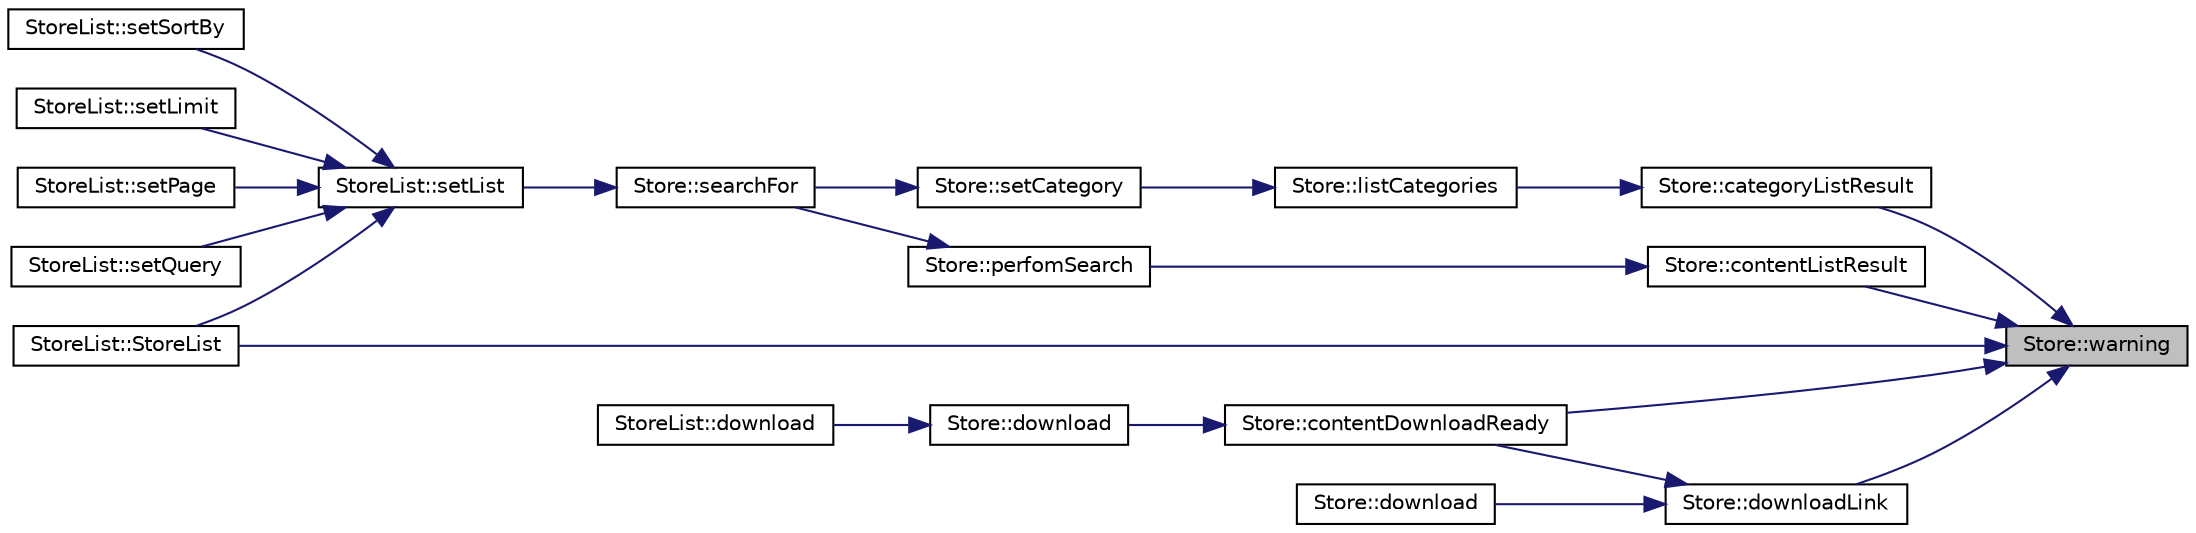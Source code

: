 digraph "Store::warning"
{
 // INTERACTIVE_SVG=YES
 // LATEX_PDF_SIZE
  edge [fontname="Helvetica",fontsize="10",labelfontname="Helvetica",labelfontsize="10"];
  node [fontname="Helvetica",fontsize="10",shape=record];
  rankdir="RL";
  Node190 [label="Store::warning",height=0.2,width=0.4,color="black", fillcolor="grey75", style="filled", fontcolor="black",tooltip=" "];
  Node190 -> Node191 [dir="back",color="midnightblue",fontsize="10",style="solid",fontname="Helvetica"];
  Node191 [label="Store::categoryListResult",height=0.2,width=0.4,color="black", fillcolor="white", style="filled",URL="$class_store.html#a715d8d3bdf4d43a915ae8e9c9bd166fe",tooltip=" "];
  Node191 -> Node192 [dir="back",color="midnightblue",fontsize="10",style="solid",fontname="Helvetica"];
  Node192 [label="Store::listCategories",height=0.2,width=0.4,color="black", fillcolor="white", style="filled",URL="$class_store.html#af310978a22b527f740f87ea21efced44",tooltip=" "];
  Node192 -> Node193 [dir="back",color="midnightblue",fontsize="10",style="solid",fontname="Helvetica"];
  Node193 [label="Store::setCategory",height=0.2,width=0.4,color="black", fillcolor="white", style="filled",URL="$class_store.html#a13aac2720d700030da955510bbac91a5",tooltip=" "];
  Node193 -> Node194 [dir="back",color="midnightblue",fontsize="10",style="solid",fontname="Helvetica"];
  Node194 [label="Store::searchFor",height=0.2,width=0.4,color="black", fillcolor="white", style="filled",URL="$class_store.html#ad3579d9e889c6b2f461f71e042349cb7",tooltip=" "];
  Node194 -> Node195 [dir="back",color="midnightblue",fontsize="10",style="solid",fontname="Helvetica"];
  Node195 [label="StoreList::setList",height=0.2,width=0.4,color="black", fillcolor="white", style="filled",URL="$class_store_list.html#a0fe214b10f802cd801e227f9255e73e0",tooltip=" "];
  Node195 -> Node196 [dir="back",color="midnightblue",fontsize="10",style="solid",fontname="Helvetica"];
  Node196 [label="StoreList::StoreList",height=0.2,width=0.4,color="black", fillcolor="white", style="filled",URL="$class_store_list.html#abf232e0d23409361dc2e1fb4c69c074d",tooltip=" "];
  Node195 -> Node197 [dir="back",color="midnightblue",fontsize="10",style="solid",fontname="Helvetica"];
  Node197 [label="StoreList::setLimit",height=0.2,width=0.4,color="black", fillcolor="white", style="filled",URL="$class_store_list.html#a2bf832d8a4a72cd600f04445055c9243",tooltip=" "];
  Node195 -> Node198 [dir="back",color="midnightblue",fontsize="10",style="solid",fontname="Helvetica"];
  Node198 [label="StoreList::setPage",height=0.2,width=0.4,color="black", fillcolor="white", style="filled",URL="$class_store_list.html#a849bd1e4c13f95005508aa849f58b91f",tooltip=" "];
  Node195 -> Node199 [dir="back",color="midnightblue",fontsize="10",style="solid",fontname="Helvetica"];
  Node199 [label="StoreList::setQuery",height=0.2,width=0.4,color="black", fillcolor="white", style="filled",URL="$class_store_list.html#ab1017424c6388315cea58088f969a5a9",tooltip=" "];
  Node195 -> Node200 [dir="back",color="midnightblue",fontsize="10",style="solid",fontname="Helvetica"];
  Node200 [label="StoreList::setSortBy",height=0.2,width=0.4,color="black", fillcolor="white", style="filled",URL="$class_store_list.html#a0885e82072d00f963a7a692f478786d2",tooltip=" "];
  Node190 -> Node201 [dir="back",color="midnightblue",fontsize="10",style="solid",fontname="Helvetica"];
  Node201 [label="Store::contentDownloadReady",height=0.2,width=0.4,color="black", fillcolor="white", style="filled",URL="$class_store.html#a44e5bea4ec42cb655b127eab2c1b93d7",tooltip=" "];
  Node201 -> Node202 [dir="back",color="midnightblue",fontsize="10",style="solid",fontname="Helvetica"];
  Node202 [label="Store::download",height=0.2,width=0.4,color="black", fillcolor="white", style="filled",URL="$class_store.html#a68f2625dd14cd8cb7bdb7edf44976f0f",tooltip=" "];
  Node202 -> Node203 [dir="back",color="midnightblue",fontsize="10",style="solid",fontname="Helvetica"];
  Node203 [label="StoreList::download",height=0.2,width=0.4,color="black", fillcolor="white", style="filled",URL="$class_store_list.html#aebb696fb23a1ac7ba955ce23a0b72679",tooltip=" "];
  Node190 -> Node204 [dir="back",color="midnightblue",fontsize="10",style="solid",fontname="Helvetica"];
  Node204 [label="Store::contentListResult",height=0.2,width=0.4,color="black", fillcolor="white", style="filled",URL="$class_store.html#a447d0505d2b6f722f23ded8e4def963a",tooltip=" "];
  Node204 -> Node205 [dir="back",color="midnightblue",fontsize="10",style="solid",fontname="Helvetica"];
  Node205 [label="Store::perfomSearch",height=0.2,width=0.4,color="black", fillcolor="white", style="filled",URL="$class_store.html#acdc85be751071eda665644b5a6c9c12a",tooltip=" "];
  Node205 -> Node194 [dir="back",color="midnightblue",fontsize="10",style="solid",fontname="Helvetica"];
  Node190 -> Node206 [dir="back",color="midnightblue",fontsize="10",style="solid",fontname="Helvetica"];
  Node206 [label="Store::downloadLink",height=0.2,width=0.4,color="black", fillcolor="white", style="filled",URL="$class_store.html#a50433ec7fb0e1af311c26036918d6ca4",tooltip=" "];
  Node206 -> Node201 [dir="back",color="midnightblue",fontsize="10",style="solid",fontname="Helvetica"];
  Node206 -> Node207 [dir="back",color="midnightblue",fontsize="10",style="solid",fontname="Helvetica"];
  Node207 [label="Store::download",height=0.2,width=0.4,color="black", fillcolor="white", style="filled",URL="$class_store.html#a36cdf707d924249d95498fe427848971",tooltip=" "];
  Node190 -> Node196 [dir="back",color="midnightblue",fontsize="10",style="solid",fontname="Helvetica"];
}
